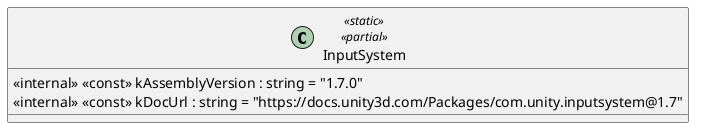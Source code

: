 @startuml
class InputSystem <<static>> <<partial>> {
    <<internal>> <<const>> kAssemblyVersion : string = "1.7.0"
    <<internal>> <<const>> kDocUrl : string = "https://docs.unity3d.com/Packages/com.unity.inputsystem@1.7"
}
@enduml
